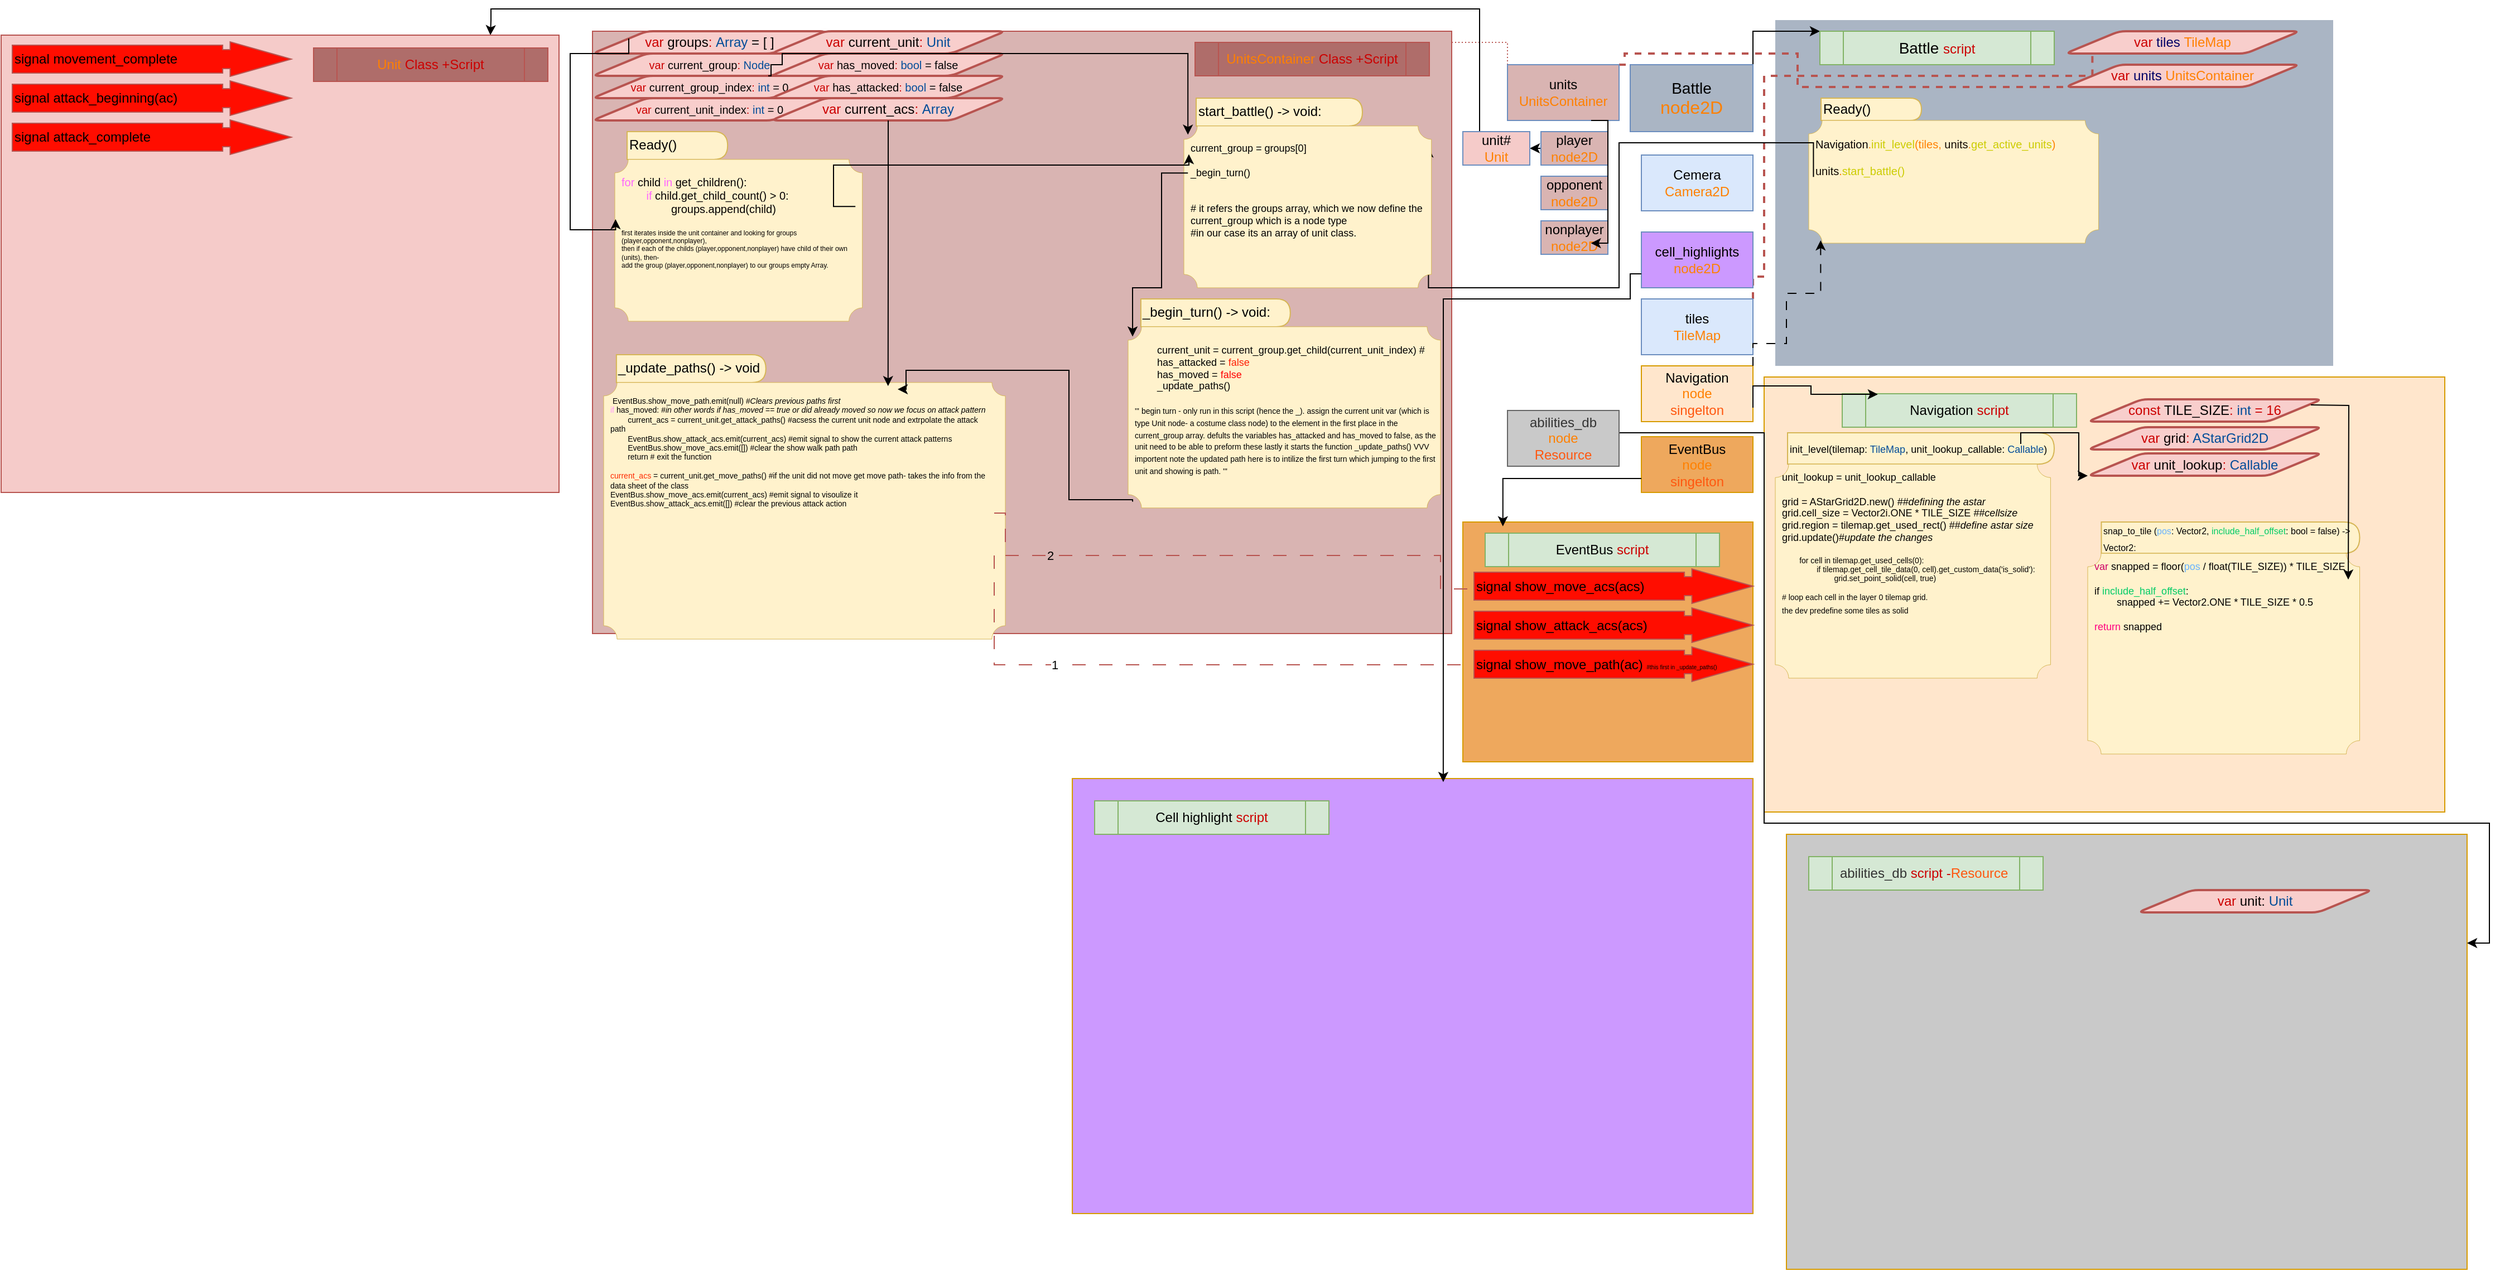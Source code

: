 <mxfile version="24.8.1">
  <diagram name="‫עמוד-1‬" id="4UTmtsU5IGrYidXw7zGl">
    <mxGraphModel dx="2417" dy="1480" grid="1" gridSize="10" guides="1" tooltips="1" connect="1" arrows="1" fold="1" page="1" pageScale="1" pageWidth="1169" pageHeight="827" math="0" shadow="0">
      <root>
        <mxCell id="0" />
        <mxCell id="1" parent="0" />
        <mxCell id="lPmOptHhdy0TYfp4bBg2-40" value="" style="rounded=0;whiteSpace=wrap;html=1;fillColor=#ffe6cc;strokeColor=#d79b00;fillStyle=auto;shadow=0;movable=0;resizable=0;rotatable=0;deletable=0;editable=0;locked=1;connectable=0;" vertex="1" parent="1">
          <mxGeometry x="710" y="320" width="610" height="390" as="geometry" />
        </mxCell>
        <mxCell id="lPmOptHhdy0TYfp4bBg2-33" value="" style="rounded=0;whiteSpace=wrap;html=1;fillColor=#AAB5C4;strokeColor=none;fillStyle=auto;shadow=0;movable=0;resizable=0;rotatable=0;deletable=0;editable=0;locked=1;connectable=0;" vertex="1" parent="1">
          <mxGeometry x="720" width="500" height="310" as="geometry" />
        </mxCell>
        <mxCell id="lPmOptHhdy0TYfp4bBg2-23" style="edgeStyle=orthogonalEdgeStyle;rounded=0;orthogonalLoop=1;jettySize=auto;html=1;exitX=1;exitY=0;exitDx=0;exitDy=0;entryX=0;entryY=0;entryDx=0;entryDy=0;" edge="1" parent="1" source="lPmOptHhdy0TYfp4bBg2-1" target="lPmOptHhdy0TYfp4bBg2-19">
          <mxGeometry relative="1" as="geometry">
            <Array as="points">
              <mxPoint x="700" y="10" />
            </Array>
          </mxGeometry>
        </mxCell>
        <mxCell id="lPmOptHhdy0TYfp4bBg2-1" value="&lt;font style=&quot;font-size: 14px;&quot;&gt;Battle&lt;/font&gt;&lt;div&gt;&lt;font size=&quot;3&quot; color=&quot;#ff8000&quot;&gt;node2D&lt;/font&gt;&lt;/div&gt;" style="rounded=0;whiteSpace=wrap;html=1;fillColor=#AAB5C4;strokeColor=#6c8ebf;" vertex="1" parent="1">
          <mxGeometry x="590" y="40" width="110" height="60" as="geometry" />
        </mxCell>
        <mxCell id="lPmOptHhdy0TYfp4bBg2-25" style="edgeStyle=orthogonalEdgeStyle;rounded=0;orthogonalLoop=1;jettySize=auto;html=1;exitX=1;exitY=0;exitDx=0;exitDy=0;entryX=0;entryY=0.5;entryDx=0;entryDy=0;endArrow=none;endFill=0;dashed=1;strokeWidth=2;fillColor=#f8cecc;strokeColor=#b85450;" edge="1" parent="1" source="lPmOptHhdy0TYfp4bBg2-2" target="lPmOptHhdy0TYfp4bBg2-21">
          <mxGeometry relative="1" as="geometry">
            <Array as="points">
              <mxPoint x="710" y="230" />
              <mxPoint x="710" y="50" />
              <mxPoint x="1004" y="50" />
            </Array>
          </mxGeometry>
        </mxCell>
        <mxCell id="lPmOptHhdy0TYfp4bBg2-2" value="tiles&lt;div&gt;&lt;font color=&quot;#ff8000&quot;&gt;TileMap&lt;/font&gt;&lt;/div&gt;" style="rounded=0;whiteSpace=wrap;html=1;fillColor=#dae8fc;strokeColor=#6c8ebf;" vertex="1" parent="1">
          <mxGeometry x="600" y="250" width="100" height="50" as="geometry" />
        </mxCell>
        <mxCell id="lPmOptHhdy0TYfp4bBg2-3" value="&lt;font style=&quot;font-size: 12px;&quot;&gt;cell_highlights&lt;/font&gt;&lt;div&gt;&lt;font style=&quot;font-size: 12px;&quot; color=&quot;#ff8000&quot;&gt;node2D&lt;/font&gt;&lt;/div&gt;" style="rounded=0;whiteSpace=wrap;html=1;fillColor=#CC99FF;strokeColor=#6c8ebf;" vertex="1" parent="1">
          <mxGeometry x="600" y="190" width="100" height="50" as="geometry" />
        </mxCell>
        <mxCell id="lPmOptHhdy0TYfp4bBg2-24" style="edgeStyle=orthogonalEdgeStyle;rounded=0;orthogonalLoop=1;jettySize=auto;html=1;exitX=1;exitY=0;exitDx=0;exitDy=0;entryX=0;entryY=0.75;entryDx=0;entryDy=0;dashed=1;fillColor=#f8cecc;strokeColor=#b85450;strokeWidth=2;endArrow=none;endFill=0;" edge="1" parent="1" source="lPmOptHhdy0TYfp4bBg2-4" target="lPmOptHhdy0TYfp4bBg2-22">
          <mxGeometry relative="1" as="geometry">
            <Array as="points">
              <mxPoint x="585" y="30" />
              <mxPoint x="740" y="30" />
              <mxPoint x="740" y="60" />
              <mxPoint x="1014" y="60" />
              <mxPoint x="1014" y="54" />
            </Array>
          </mxGeometry>
        </mxCell>
        <mxCell id="lPmOptHhdy0TYfp4bBg2-61" style="edgeStyle=orthogonalEdgeStyle;rounded=0;orthogonalLoop=1;jettySize=auto;html=1;exitX=0;exitY=0;exitDx=0;exitDy=0;entryX=1;entryY=0;entryDx=0;entryDy=0;endArrow=none;endFill=0;dashed=1;dashPattern=1 2;fillColor=#f8cecc;strokeColor=#b85450;" edge="1" parent="1" source="lPmOptHhdy0TYfp4bBg2-4" target="lPmOptHhdy0TYfp4bBg2-59">
          <mxGeometry relative="1" as="geometry" />
        </mxCell>
        <mxCell id="lPmOptHhdy0TYfp4bBg2-4" value="units&lt;div&gt;&lt;font style=&quot;font-size: 12px;&quot; color=&quot;#ff8000&quot;&gt;UnitsContainer&lt;/font&gt;&lt;/div&gt;" style="rounded=0;whiteSpace=wrap;html=1;fillColor=#d9b4b2;strokeColor=#6c8ebf;" vertex="1" parent="1">
          <mxGeometry x="480" y="40" width="100" height="50" as="geometry" />
        </mxCell>
        <mxCell id="lPmOptHhdy0TYfp4bBg2-15" value="Navigation&lt;div&gt;&lt;font color=&quot;#ff8000&quot;&gt;node&lt;/font&gt;&lt;/div&gt;&lt;div&gt;&lt;font color=&quot;#ff570f&quot;&gt;singelton&lt;/font&gt;&lt;/div&gt;" style="rounded=0;whiteSpace=wrap;html=1;fillColor=#ffe6cc;strokeColor=#d79b00;" vertex="1" parent="1">
          <mxGeometry x="600" y="310" width="100" height="50" as="geometry" />
        </mxCell>
        <mxCell id="lPmOptHhdy0TYfp4bBg2-19" value="&lt;span style=&quot;font-size: 14px;&quot;&gt;Battle&amp;nbsp;&lt;/span&gt;&lt;font color=&quot;#cc0000&quot;&gt;script&lt;/font&gt;" style="shape=process;whiteSpace=wrap;html=1;backgroundOutline=1;fillColor=#d5e8d4;strokeColor=#82b366;" vertex="1" parent="1">
          <mxGeometry x="760" y="10" width="210" height="30" as="geometry" />
        </mxCell>
        <mxCell id="lPmOptHhdy0TYfp4bBg2-21" value="&lt;font color=&quot;#cc0000&quot;&gt;var &lt;/font&gt;&lt;font color=&quot;#000066&quot;&gt;tiles&amp;nbsp;&lt;/font&gt;&lt;span style=&quot;color: rgb(255, 128, 0);&quot;&gt;TileMap&lt;/span&gt;" style="shape=parallelogram;html=1;strokeWidth=2;perimeter=parallelogramPerimeter;whiteSpace=wrap;rounded=1;arcSize=12;size=0.23;fillColor=#f8cecc;strokeColor=#b85450;" vertex="1" parent="1">
          <mxGeometry x="980" y="10" width="210" height="20" as="geometry" />
        </mxCell>
        <mxCell id="lPmOptHhdy0TYfp4bBg2-22" value="&lt;font color=&quot;#cc0000&quot;&gt;var &lt;/font&gt;&lt;font color=&quot;#000066&quot;&gt;units&amp;nbsp;&lt;/font&gt;&lt;span style=&quot;color: rgb(255, 128, 0);&quot;&gt;UnitsContainer&lt;/span&gt;" style="shape=parallelogram;html=1;strokeWidth=2;perimeter=parallelogramPerimeter;whiteSpace=wrap;rounded=1;arcSize=12;size=0.23;fillColor=#f8cecc;strokeColor=#b85450;" vertex="1" parent="1">
          <mxGeometry x="980" y="40" width="210" height="20" as="geometry" />
        </mxCell>
        <mxCell id="lPmOptHhdy0TYfp4bBg2-36" value="" style="group" vertex="1" connectable="0" parent="1">
          <mxGeometry x="750" y="70" width="259.77" height="130" as="geometry" />
        </mxCell>
        <mxCell id="lPmOptHhdy0TYfp4bBg2-11" value="Ready()" style="shape=delay;whiteSpace=wrap;html=1;fillColor=#fff2cc;strokeColor=#d6b656;align=left;" vertex="1" parent="lPmOptHhdy0TYfp4bBg2-36">
          <mxGeometry x="11" width="90" height="20" as="geometry" />
        </mxCell>
        <UserObject label="" Notes="#function for playing each sound, the arguments are the player node to play the sound, and the keyword from dic&#xa;#if we have the keyword in the sounds dictonary we continue if not return&#xa; #load the sound file to the player we choose&#xa;#play the sound" id="lPmOptHhdy0TYfp4bBg2-28">
          <mxCell style="html=1;overflow=block;blockSpacing=1;whiteSpace=wrap;fontSize=11.8;align=left;spacing=0;verticalAlign=top;strokeColor=#d6b656;fillOpacity=100;fillColor=#fff2cc;strokeWidth=NaN;lucidId=MKeQQ6PfqjTb;aspect=fixed;verticalLabelPosition=bottom;shape=mxgraph.basic.plaque;dx=6;" vertex="1" parent="lPmOptHhdy0TYfp4bBg2-36">
            <mxGeometry y="20" width="259.77" height="110" as="geometry" />
          </mxCell>
        </UserObject>
        <mxCell id="lPmOptHhdy0TYfp4bBg2-29" value="&lt;font color=&quot;#030100&quot;&gt;Navigation&lt;/font&gt;.&lt;font color=&quot;#cccc00&quot;&gt;init_level&lt;/font&gt;(tiles, &lt;font color=&quot;#0f0800&quot;&gt;units&lt;/font&gt;.&lt;font color=&quot;#cccc00&quot;&gt;get_active_units&lt;/font&gt;)&lt;div&gt;&lt;br&gt;&lt;/div&gt;&lt;div&gt;&lt;font color=&quot;#0f0800&quot;&gt;units&lt;/font&gt;.&lt;font color=&quot;#cccc00&quot;&gt;start_battle()&lt;/font&gt;&lt;br&gt;&lt;/div&gt;" style="strokeColor=none;fillColor=none;whiteSpace=wrap;fontSize=10;align=left;horizontal=1;verticalAlign=top;fontColor=#FF8000;html=1;" vertex="1" parent="lPmOptHhdy0TYfp4bBg2-28">
          <mxGeometry x="4.229" y="9.17" width="248.229" height="83.005" as="geometry" />
        </mxCell>
        <mxCell id="lPmOptHhdy0TYfp4bBg2-37" style="edgeStyle=orthogonalEdgeStyle;rounded=0;orthogonalLoop=1;jettySize=auto;html=1;exitX=1;exitY=0;exitDx=0;exitDy=0;entryX=0.041;entryY=0.977;entryDx=0;entryDy=0;entryPerimeter=0;dashed=1;dashPattern=8 8;" edge="1" parent="1" source="lPmOptHhdy0TYfp4bBg2-15" target="lPmOptHhdy0TYfp4bBg2-28">
          <mxGeometry relative="1" as="geometry">
            <Array as="points">
              <mxPoint x="730" y="290" />
              <mxPoint x="730" y="245" />
              <mxPoint x="761" y="245" />
            </Array>
          </mxGeometry>
        </mxCell>
        <mxCell id="lPmOptHhdy0TYfp4bBg2-38" value="Navigation&amp;nbsp;&lt;font color=&quot;#cc0000&quot;&gt;script&lt;/font&gt;" style="shape=process;whiteSpace=wrap;html=1;backgroundOutline=1;fillColor=#d5e8d4;strokeColor=#82b366;" vertex="1" parent="1">
          <mxGeometry x="780" y="335" width="210" height="30" as="geometry" />
        </mxCell>
        <mxCell id="lPmOptHhdy0TYfp4bBg2-39" style="edgeStyle=orthogonalEdgeStyle;rounded=0;orthogonalLoop=1;jettySize=auto;html=1;exitX=1;exitY=0.75;exitDx=0;exitDy=0;entryX=0.152;entryY=0.018;entryDx=0;entryDy=0;entryPerimeter=0;" edge="1" parent="1" source="lPmOptHhdy0TYfp4bBg2-15" target="lPmOptHhdy0TYfp4bBg2-38">
          <mxGeometry relative="1" as="geometry">
            <Array as="points">
              <mxPoint x="752" y="328" />
            </Array>
          </mxGeometry>
        </mxCell>
        <mxCell id="lPmOptHhdy0TYfp4bBg2-41" value="&lt;font color=&quot;#cc0000&quot;&gt;const &lt;/font&gt;&lt;font color=&quot;#030000&quot;&gt;TILE_SIZE&lt;/font&gt;&lt;font color=&quot;#cc0000&quot;&gt;: &lt;/font&gt;&lt;font color=&quot;#004c99&quot;&gt;int &lt;/font&gt;&lt;font color=&quot;#cc0000&quot;&gt;= 16&lt;/font&gt;" style="shape=parallelogram;html=1;strokeWidth=2;perimeter=parallelogramPerimeter;whiteSpace=wrap;rounded=1;arcSize=12;size=0.23;fillColor=#f8cecc;strokeColor=#b85450;" vertex="1" parent="1">
          <mxGeometry x="1000" y="340" width="210" height="20" as="geometry" />
        </mxCell>
        <mxCell id="lPmOptHhdy0TYfp4bBg2-42" value="&lt;font color=&quot;#cc0000&quot;&gt;var &lt;/font&gt;&lt;font color=&quot;#080000&quot;&gt;grid&lt;/font&gt;&lt;font color=&quot;#cc0000&quot;&gt;: &lt;/font&gt;&lt;font color=&quot;#004c99&quot;&gt;AStarGrid2D&lt;/font&gt;" style="shape=parallelogram;html=1;strokeWidth=2;perimeter=parallelogramPerimeter;whiteSpace=wrap;rounded=1;arcSize=12;size=0.23;fillColor=#f8cecc;strokeColor=#b85450;" vertex="1" parent="1">
          <mxGeometry x="1000" y="365" width="210" height="20" as="geometry" />
        </mxCell>
        <mxCell id="lPmOptHhdy0TYfp4bBg2-43" value="&lt;font color=&quot;#cc0000&quot;&gt;var &lt;/font&gt;&lt;font color=&quot;#030000&quot;&gt;unit_lookup&lt;/font&gt;&lt;font color=&quot;#cc0000&quot;&gt;: &lt;/font&gt;&lt;font color=&quot;#004c99&quot;&gt;Callable&lt;/font&gt;" style="shape=parallelogram;html=1;strokeWidth=2;perimeter=parallelogramPerimeter;whiteSpace=wrap;rounded=1;arcSize=12;size=0.23;fillColor=#f8cecc;strokeColor=#b85450;" vertex="1" parent="1">
          <mxGeometry x="1000" y="388.5" width="210" height="20" as="geometry" />
        </mxCell>
        <mxCell id="lPmOptHhdy0TYfp4bBg2-44" value="" style="group" vertex="1" connectable="0" parent="1">
          <mxGeometry x="720" y="370" width="270" height="220" as="geometry" />
        </mxCell>
        <mxCell id="lPmOptHhdy0TYfp4bBg2-45" value="&lt;font style=&quot;font-size: 9px;&quot;&gt;init_level(tilemap: &lt;font color=&quot;#004c99&quot;&gt;TileMap&lt;/font&gt;, unit_lookup_callable: &lt;font color=&quot;#004c99&quot;&gt;Callable&lt;/font&gt;)&lt;/font&gt;" style="shape=delay;whiteSpace=wrap;html=1;fillColor=#fff2cc;strokeColor=#d6b656;align=left;" vertex="1" parent="lPmOptHhdy0TYfp4bBg2-44">
          <mxGeometry x="11" width="239" height="28.115" as="geometry" />
        </mxCell>
        <UserObject label="" Notes="#function for playing each sound, the arguments are the player node to play the sound, and the keyword from dic&#xa;#if we have the keyword in the sounds dictonary we continue if not return&#xa; #load the sound file to the player we choose&#xa;#play the sound" id="lPmOptHhdy0TYfp4bBg2-46">
          <mxCell style="html=1;overflow=block;blockSpacing=1;whiteSpace=wrap;fontSize=11.8;align=left;spacing=0;verticalAlign=top;strokeColor=#d6b656;fillOpacity=100;fillColor=#fff2cc;strokeWidth=NaN;lucidId=MKeQQ6PfqjTb;aspect=fixed;verticalLabelPosition=bottom;shape=mxgraph.basic.plaque;dx=6;" vertex="1" parent="lPmOptHhdy0TYfp4bBg2-44">
            <mxGeometry y="28.115" width="246.709" height="191.885" as="geometry" />
          </mxCell>
        </UserObject>
        <mxCell id="lPmOptHhdy0TYfp4bBg2-47" value="&lt;div style=&quot;font-size: 9px;&quot;&gt;&lt;font style=&quot;font-size: 9px;&quot;&gt;&lt;font style=&quot;font-size: 9px;&quot; color=&quot;#030100&quot;&gt;unit_lookup = unit_lookup_callable&lt;/font&gt;&lt;br&gt;&lt;/font&gt;&lt;/div&gt;&lt;div style=&quot;font-size: 9px;&quot;&gt;&lt;font style=&quot;font-size: 9px;&quot;&gt;&lt;br&gt;&lt;/font&gt;&lt;/div&gt;&lt;div style=&quot;&quot;&gt;&lt;div style=&quot;font-size: 9px;&quot;&gt;&lt;span style=&quot;white-space: normal;&quot;&gt;&lt;font style=&quot;font-size: 9px;&quot; color=&quot;#050300&quot;&gt;grid = AStarGrid2D.new() &lt;i&gt;##defining the astar&lt;/i&gt;&lt;/font&gt;&lt;/span&gt;&lt;/div&gt;&lt;div style=&quot;font-size: 9px;&quot;&gt;&lt;span style=&quot;white-space: normal;&quot;&gt;&lt;font style=&quot;font-size: 9px;&quot; color=&quot;#050300&quot;&gt;grid.cell_size = Vector2i.ONE * TILE_SIZE &lt;i&gt;##cellsize&lt;/i&gt;&lt;/font&gt;&lt;/span&gt;&lt;/div&gt;&lt;div style=&quot;font-size: 9px;&quot;&gt;&lt;span style=&quot;white-space: normal;&quot;&gt;&lt;font style=&quot;font-size: 9px;&quot; color=&quot;#050300&quot;&gt;grid.region = tilemap.get_used_rect() ##&lt;i&gt;define astar size&lt;/i&gt;&lt;/font&gt;&lt;/span&gt;&lt;/div&gt;&lt;div style=&quot;font-size: 9px;&quot;&gt;&lt;span style=&quot;white-space: normal;&quot;&gt;&lt;font style=&quot;font-size: 9px;&quot; color=&quot;#050300&quot;&gt;grid.update()#&lt;i&gt;update the changes&lt;/i&gt;&lt;/font&gt;&lt;/span&gt;&lt;/div&gt;&lt;div style=&quot;font-size: 9px;&quot;&gt;&lt;span style=&quot;white-space: normal;&quot;&gt;&lt;font style=&quot;font-size: 9px;&quot; color=&quot;#050300&quot;&gt;&lt;i&gt;&lt;br&gt;&lt;/i&gt;&lt;/font&gt;&lt;/span&gt;&lt;/div&gt;&lt;div style=&quot;&quot;&gt;&lt;font style=&quot;&quot; color=&quot;#050300&quot;&gt;&lt;div style=&quot;font-size: 7px;&quot;&gt;&lt;span style=&quot;white-space: pre;&quot;&gt;&#x9;&lt;/span&gt;for cell in tilemap.get_used_cells(0):&lt;/div&gt;&lt;div style=&quot;font-size: 7px;&quot;&gt;&lt;span style=&quot;white-space: pre;&quot;&gt;&#x9;&lt;/span&gt;&lt;span style=&quot;white-space: pre;&quot;&gt;&#x9;&lt;/span&gt;if tilemap.get_cell_tile_data(0, cell).get_custom_data(&#39;is_solid&#39;):&lt;/div&gt;&lt;div style=&quot;font-size: 7px;&quot;&gt;&lt;span style=&quot;white-space: pre;&quot;&gt;&#x9;&lt;/span&gt;&lt;span style=&quot;white-space: pre;&quot;&gt;&#x9;&lt;/span&gt;&lt;span style=&quot;white-space: pre;&quot;&gt;&#x9;&lt;/span&gt;grid.set_point_solid(cell, true)&lt;/div&gt;&lt;div style=&quot;font-size: 7px;&quot;&gt;&lt;br&gt;&lt;/div&gt;&lt;div style=&quot;font-size: 7px;&quot;&gt;#&amp;nbsp;loop each cell in the layer 0 tilemap grid.&lt;/div&gt;&lt;div style=&quot;&quot;&gt;&lt;span style=&quot;font-size: 7px;&quot;&gt;the dev predefine some tiles as solid&lt;/span&gt;&lt;br&gt;&lt;/div&gt;&lt;/font&gt;&lt;/div&gt;&lt;/div&gt;" style="strokeColor=none;fillColor=none;whiteSpace=wrap;fontSize=10;align=left;horizontal=1;verticalAlign=top;fontColor=#FF8000;html=1;" vertex="1" parent="lPmOptHhdy0TYfp4bBg2-46">
          <mxGeometry x="3.865" width="242.844" height="146.198" as="geometry" />
        </mxCell>
        <mxCell id="lPmOptHhdy0TYfp4bBg2-51" style="edgeStyle=orthogonalEdgeStyle;rounded=0;orthogonalLoop=1;jettySize=auto;html=1;entryX=0;entryY=1;entryDx=0;entryDy=0;" edge="1" parent="1" target="lPmOptHhdy0TYfp4bBg2-43">
          <mxGeometry relative="1" as="geometry">
            <mxPoint x="940" y="380" as="sourcePoint" />
            <Array as="points">
              <mxPoint x="940" y="370" />
              <mxPoint x="992" y="370" />
              <mxPoint x="992" y="409" />
            </Array>
          </mxGeometry>
        </mxCell>
        <mxCell id="lPmOptHhdy0TYfp4bBg2-54" value="" style="group" vertex="1" connectable="0" parent="1">
          <mxGeometry x="1000" y="450" width="300" height="220" as="geometry" />
        </mxCell>
        <mxCell id="lPmOptHhdy0TYfp4bBg2-55" value="&lt;font style=&quot;font-size: 8px;&quot;&gt;snap_to_tile (&lt;font color=&quot;#66b2ff&quot;&gt;pos&lt;/font&gt;: Vector2, &lt;font color=&quot;#00cc66&quot;&gt;include_half_offset&lt;/font&gt;: bool = false) -&amp;gt; Vector2:&lt;/font&gt;" style="shape=delay;whiteSpace=wrap;html=1;fillColor=#fff2cc;strokeColor=#d6b656;align=left;" vertex="1" parent="lPmOptHhdy0TYfp4bBg2-54">
          <mxGeometry x="12.225" width="231.525" height="28.12" as="geometry" />
        </mxCell>
        <UserObject label="" Notes="#function for playing each sound, the arguments are the player node to play the sound, and the keyword from dic&#xa;#if we have the keyword in the sounds dictonary we continue if not return&#xa; #load the sound file to the player we choose&#xa;#play the sound" id="lPmOptHhdy0TYfp4bBg2-56">
          <mxCell style="html=1;overflow=block;blockSpacing=1;whiteSpace=wrap;fontSize=11.8;align=left;spacing=0;verticalAlign=top;strokeColor=#d6b656;fillOpacity=100;fillColor=#fff2cc;strokeWidth=NaN;lucidId=MKeQQ6PfqjTb;aspect=fixed;verticalLabelPosition=bottom;shape=mxgraph.basic.plaque;dx=6;" vertex="1" parent="lPmOptHhdy0TYfp4bBg2-54">
            <mxGeometry y="28.115" width="243.75" height="179.892" as="geometry" />
          </mxCell>
        </UserObject>
        <mxCell id="lPmOptHhdy0TYfp4bBg2-57" value="&lt;div style=&quot;font-size: 9px;&quot;&gt;&lt;div&gt;&lt;font color=&quot;#cc0066&quot;&gt;var &lt;/font&gt;&lt;font color=&quot;#000000&quot;&gt;snapped = floor(&lt;/font&gt;&lt;font color=&quot;#66b2ff&quot;&gt;pos &lt;/font&gt;&lt;font color=&quot;#000000&quot;&gt;/ float(TILE_SIZE)) * TILE_SIZE&lt;/font&gt;&lt;/div&gt;&lt;div&gt;&lt;span style=&quot;white-space:pre&quot;&gt;&lt;font color=&quot;#000000&quot;&gt;&#x9;&lt;/font&gt;&lt;/span&gt;&lt;/div&gt;&lt;div&gt;&lt;font color=&quot;#000000&quot;&gt;if &lt;/font&gt;&lt;font color=&quot;#00cc66&quot;&gt;include_half_offset&lt;/font&gt;&lt;font color=&quot;#000000&quot;&gt;:&lt;/font&gt;&lt;/div&gt;&lt;div&gt;&lt;font color=&quot;#000000&quot;&gt;&lt;span style=&quot;white-space:pre&quot;&gt;&#x9;&lt;/span&gt;snapped += Vector2.ONE * TILE_SIZE * 0.5&lt;/font&gt;&lt;/div&gt;&lt;div&gt;&lt;span style=&quot;white-space:pre&quot;&gt;&lt;font color=&quot;#000000&quot;&gt;&#x9;&lt;/font&gt;&lt;/span&gt;&lt;/div&gt;&lt;div&gt;&lt;font color=&quot;#ff0080&quot;&gt;return &lt;/font&gt;&lt;font color=&quot;#000000&quot;&gt;snapped&lt;/font&gt;&lt;/div&gt;&lt;/div&gt;" style="strokeColor=none;fillColor=none;whiteSpace=wrap;fontSize=10;align=left;horizontal=1;verticalAlign=top;fontColor=#FF8000;html=1;" vertex="1" parent="lPmOptHhdy0TYfp4bBg2-56">
          <mxGeometry x="3.628" width="240.122" height="137.062" as="geometry" />
        </mxCell>
        <mxCell id="lPmOptHhdy0TYfp4bBg2-58" style="edgeStyle=orthogonalEdgeStyle;rounded=0;orthogonalLoop=1;jettySize=auto;html=1;exitX=1;exitY=0;exitDx=0;exitDy=0;entryX=0.999;entryY=0.135;entryDx=0;entryDy=0;entryPerimeter=0;" edge="1" parent="1">
          <mxGeometry relative="1" as="geometry">
            <mxPoint x="1200" y="345" as="sourcePoint" />
            <mxPoint x="1233.51" y="501.618" as="targetPoint" />
          </mxGeometry>
        </mxCell>
        <mxCell id="lPmOptHhdy0TYfp4bBg2-59" value="" style="rounded=0;whiteSpace=wrap;html=1;fillColor=#D9B4B2;strokeColor=#b85450;fillStyle=auto;shadow=0;movable=1;resizable=1;rotatable=1;deletable=1;editable=1;locked=0;connectable=1;" vertex="1" parent="1">
          <mxGeometry x="-340" y="10" width="770" height="540" as="geometry" />
        </mxCell>
        <mxCell id="lPmOptHhdy0TYfp4bBg2-60" value="&lt;span style=&quot;color: rgb(255, 128, 0);&quot;&gt;UnitsContainer&amp;nbsp;&lt;/span&gt;&lt;font color=&quot;#cc0000&quot;&gt;Class +Script&lt;/font&gt;" style="shape=process;whiteSpace=wrap;html=1;backgroundOutline=1;fillColor=#af6d6a;strokeColor=#b85450;" vertex="1" parent="1">
          <mxGeometry x="200" y="20" width="210" height="30" as="geometry" />
        </mxCell>
        <mxCell id="lPmOptHhdy0TYfp4bBg2-63" value="&lt;font color=&quot;#cc0000&quot;&gt;var&amp;nbsp;&lt;/font&gt;&lt;font color=&quot;#030000&quot;&gt;groups&lt;/font&gt;&lt;font color=&quot;#cc0000&quot;&gt;:&amp;nbsp;&lt;/font&gt;&lt;font color=&quot;#004c99&quot;&gt;Array &lt;/font&gt;= [ ]" style="shape=parallelogram;html=1;strokeWidth=2;perimeter=parallelogramPerimeter;whiteSpace=wrap;rounded=1;arcSize=12;size=0.23;fillColor=#f8cecc;strokeColor=#b85450;movable=1;resizable=1;rotatable=1;deletable=1;editable=1;locked=0;connectable=1;" vertex="1" parent="1">
          <mxGeometry x="-340" y="10" width="210" height="20" as="geometry" />
        </mxCell>
        <mxCell id="lPmOptHhdy0TYfp4bBg2-79" style="edgeStyle=orthogonalEdgeStyle;rounded=0;orthogonalLoop=1;jettySize=auto;html=1;exitX=0;exitY=0.5;exitDx=0;exitDy=0;entryX=1.017;entryY=0.083;entryDx=0;entryDy=0;entryPerimeter=0;" edge="1" parent="1" source="lPmOptHhdy0TYfp4bBg2-29" target="lPmOptHhdy0TYfp4bBg2-78">
          <mxGeometry relative="1" as="geometry">
            <Array as="points">
              <mxPoint x="754" y="110" />
              <mxPoint x="580" y="110" />
              <mxPoint x="580" y="240" />
              <mxPoint x="409" y="240" />
            </Array>
          </mxGeometry>
        </mxCell>
        <mxCell id="lPmOptHhdy0TYfp4bBg2-64" value="&lt;font style=&quot;font-size: 10px;&quot;&gt;&lt;font color=&quot;#cc0000&quot;&gt;var&amp;nbsp;&lt;/font&gt;&lt;font color=&quot;#030000&quot;&gt;current_group&lt;/font&gt;&lt;font color=&quot;#cc0000&quot;&gt;:&amp;nbsp;&lt;/font&gt;&lt;font color=&quot;#004c99&quot;&gt;Node&lt;/font&gt;&lt;/font&gt;" style="shape=parallelogram;html=1;strokeWidth=2;perimeter=parallelogramPerimeter;whiteSpace=wrap;rounded=1;arcSize=12;size=0.23;fillColor=#f8cecc;strokeColor=#b85450;movable=1;resizable=1;rotatable=1;deletable=1;editable=1;locked=0;connectable=1;" vertex="1" parent="1">
          <mxGeometry x="-340" y="30" width="210" height="20" as="geometry" />
        </mxCell>
        <mxCell id="lPmOptHhdy0TYfp4bBg2-65" value="&lt;font style=&quot;font-size: 10px;&quot;&gt;&lt;font style=&quot;&quot; color=&quot;#cc0000&quot;&gt;var&amp;nbsp;&lt;/font&gt;&lt;font style=&quot;&quot; color=&quot;#030000&quot;&gt;current_group_index&lt;/font&gt;&lt;font style=&quot;&quot; color=&quot;#cc0000&quot;&gt;:&amp;nbsp;&lt;/font&gt;&lt;font style=&quot;&quot; color=&quot;#004c99&quot;&gt;int &lt;/font&gt;= 0&lt;/font&gt;" style="shape=parallelogram;html=1;strokeWidth=2;perimeter=parallelogramPerimeter;whiteSpace=wrap;rounded=1;arcSize=12;size=0.23;fillColor=#f8cecc;strokeColor=#b85450;movable=1;resizable=1;rotatable=1;deletable=1;editable=1;locked=0;connectable=1;" vertex="1" parent="1">
          <mxGeometry x="-340" y="50" width="210" height="20" as="geometry" />
        </mxCell>
        <mxCell id="lPmOptHhdy0TYfp4bBg2-66" value="&lt;font style=&quot;font-size: 10px;&quot;&gt;&lt;font color=&quot;#cc0000&quot;&gt;var&amp;nbsp;&lt;/font&gt;&lt;font color=&quot;#030000&quot;&gt;current_unit_index&lt;/font&gt;&lt;font color=&quot;#cc0000&quot;&gt;:&amp;nbsp;&lt;/font&gt;&lt;font color=&quot;#004c99&quot;&gt;int &lt;/font&gt;= 0&lt;/font&gt;" style="shape=parallelogram;html=1;strokeWidth=2;perimeter=parallelogramPerimeter;whiteSpace=wrap;rounded=1;arcSize=12;size=0.23;fillColor=#f8cecc;strokeColor=#b85450;movable=1;resizable=1;rotatable=1;deletable=1;editable=1;locked=0;connectable=1;" vertex="1" parent="1">
          <mxGeometry x="-340" y="70" width="210" height="20" as="geometry" />
        </mxCell>
        <mxCell id="lPmOptHhdy0TYfp4bBg2-67" value="&lt;font color=&quot;#cc0000&quot;&gt;var&amp;nbsp;&lt;/font&gt;&lt;font color=&quot;#030000&quot;&gt;current_unit&lt;/font&gt;&lt;font color=&quot;#cc0000&quot;&gt;:&amp;nbsp;&lt;/font&gt;&lt;font color=&quot;#004c99&quot;&gt;Unit&lt;/font&gt;" style="shape=parallelogram;html=1;strokeWidth=2;perimeter=parallelogramPerimeter;whiteSpace=wrap;rounded=1;arcSize=12;size=0.23;fillColor=#f8cecc;strokeColor=#b85450;movable=1;resizable=1;rotatable=1;deletable=1;editable=1;locked=0;connectable=1;" vertex="1" parent="1">
          <mxGeometry x="-180" y="10" width="210" height="20" as="geometry" />
        </mxCell>
        <mxCell id="lPmOptHhdy0TYfp4bBg2-68" value="&lt;font style=&quot;font-size: 10px;&quot;&gt;&lt;font color=&quot;#cc0000&quot;&gt;var&amp;nbsp;&lt;/font&gt;&lt;font color=&quot;#030000&quot;&gt;has_moved&lt;/font&gt;&lt;font color=&quot;#cc0000&quot;&gt;:&amp;nbsp;&lt;/font&gt;&lt;font color=&quot;#004c99&quot;&gt;bool &lt;/font&gt;&lt;font color=&quot;#000305&quot;&gt;= false&lt;/font&gt;&lt;/font&gt;" style="shape=parallelogram;html=1;strokeWidth=2;perimeter=parallelogramPerimeter;whiteSpace=wrap;rounded=1;arcSize=12;size=0.23;fillColor=#f8cecc;strokeColor=#b85450;movable=1;resizable=1;rotatable=1;deletable=1;editable=1;locked=0;connectable=1;" vertex="1" parent="1">
          <mxGeometry x="-180" y="30" width="210" height="20" as="geometry" />
        </mxCell>
        <mxCell id="lPmOptHhdy0TYfp4bBg2-69" value="&lt;font style=&quot;font-size: 10px;&quot; color=&quot;#cc0000&quot;&gt;var&amp;nbsp;&lt;/font&gt;&lt;font style=&quot;&quot;&gt;&lt;font color=&quot;#030000&quot;&gt;&lt;span style=&quot;font-size: 10px;&quot;&gt;has_attacked&lt;/span&gt;&lt;/font&gt;&lt;font color=&quot;#cc0000&quot;&gt;&lt;span style=&quot;font-size: 10px;&quot;&gt;:&amp;nbsp;&lt;/span&gt;&lt;/font&gt;&lt;/font&gt;&lt;font style=&quot;font-size: 10px;&quot; color=&quot;#004c99&quot;&gt;bool&amp;nbsp;&lt;/font&gt;&lt;font style=&quot;font-size: 10px;&quot; color=&quot;#000305&quot;&gt;= false&lt;/font&gt;" style="shape=parallelogram;html=1;strokeWidth=2;perimeter=parallelogramPerimeter;whiteSpace=wrap;rounded=1;arcSize=12;size=0.23;fillColor=#f8cecc;strokeColor=#b85450;movable=1;resizable=1;rotatable=1;deletable=1;editable=1;locked=0;connectable=1;" vertex="1" parent="1">
          <mxGeometry x="-180" y="50" width="210" height="20" as="geometry" />
        </mxCell>
        <mxCell id="lPmOptHhdy0TYfp4bBg2-70" value="&lt;font color=&quot;#cc0000&quot;&gt;var&amp;nbsp;&lt;/font&gt;&lt;font color=&quot;#030000&quot;&gt;current_acs&lt;/font&gt;&lt;font color=&quot;#cc0000&quot;&gt;:&amp;nbsp;&lt;/font&gt;&lt;font color=&quot;#004c99&quot;&gt;Array&lt;/font&gt;" style="shape=parallelogram;html=1;strokeWidth=2;perimeter=parallelogramPerimeter;whiteSpace=wrap;rounded=1;arcSize=12;size=0.23;fillColor=#f8cecc;strokeColor=#b85450;movable=1;resizable=1;rotatable=1;deletable=1;editable=1;locked=0;connectable=1;" vertex="1" parent="1">
          <mxGeometry x="-180" y="70" width="210" height="20" as="geometry" />
        </mxCell>
        <mxCell id="lPmOptHhdy0TYfp4bBg2-71" value="" style="group;movable=1;resizable=1;rotatable=1;deletable=1;editable=1;locked=0;connectable=1;" vertex="1" connectable="0" parent="1">
          <mxGeometry x="-320" y="100" width="260" height="170" as="geometry" />
        </mxCell>
        <mxCell id="lPmOptHhdy0TYfp4bBg2-72" value="Ready()" style="shape=delay;whiteSpace=wrap;html=1;fillColor=#fff2cc;strokeColor=#d6b656;align=left;movable=1;resizable=1;rotatable=1;deletable=1;editable=1;locked=0;connectable=1;" vertex="1" parent="lPmOptHhdy0TYfp4bBg2-71">
          <mxGeometry x="11.01" width="90.08" height="24.942" as="geometry" />
        </mxCell>
        <UserObject label="" Notes="#function for playing each sound, the arguments are the player node to play the sound, and the keyword from dic&#xa;#if we have the keyword in the sounds dictonary we continue if not return&#xa; #load the sound file to the player we choose&#xa;#play the sound" id="lPmOptHhdy0TYfp4bBg2-73">
          <mxCell style="html=1;overflow=block;blockSpacing=1;whiteSpace=wrap;fontSize=11.8;align=left;spacing=0;verticalAlign=top;strokeColor=#d6b656;fillOpacity=100;fillColor=#fff2cc;strokeWidth=NaN;lucidId=MKeQQ6PfqjTb;aspect=fixed;verticalLabelPosition=bottom;shape=mxgraph.basic.plaque;dx=6;movable=1;resizable=1;rotatable=1;deletable=1;editable=1;locked=0;connectable=1;" vertex="1" parent="lPmOptHhdy0TYfp4bBg2-71">
            <mxGeometry y="24.942" width="221.853" height="145.058" as="geometry" />
          </mxCell>
        </UserObject>
        <mxCell id="lPmOptHhdy0TYfp4bBg2-74" value="&lt;div&gt;&lt;div&gt;&lt;span style=&quot;white-space: normal;&quot;&gt;&lt;font color=&quot;#ff66ff&quot;&gt;for &lt;/font&gt;&lt;font color=&quot;#030100&quot;&gt;child &lt;/font&gt;&lt;font color=&quot;#ff66ff&quot;&gt;in &lt;/font&gt;&lt;font color=&quot;#030100&quot;&gt;get_children():&lt;/font&gt;&lt;/span&gt;&lt;/div&gt;&lt;div&gt;&lt;span style=&quot;white-space: normal;&quot;&gt;&lt;span style=&quot;color: rgb(3, 1, 0); white-space: pre;&quot;&gt;&#x9;&lt;/span&gt;&lt;font color=&quot;#ff66ff&quot;&gt;if &lt;/font&gt;&lt;font color=&quot;#030100&quot;&gt;child.get_child_count() &amp;gt; 0:&lt;/font&gt;&lt;/span&gt;&lt;/div&gt;&lt;div&gt;&lt;font color=&quot;#030100&quot;&gt;&lt;span style=&quot;white-space: normal;&quot;&gt;&lt;span style=&quot;white-space:pre&quot;&gt;&#x9;&lt;span style=&quot;white-space: pre;&quot;&gt;&#x9;&lt;/span&gt;&lt;/span&gt;groups.append(child)&lt;/span&gt;&lt;/font&gt;&lt;/div&gt;&lt;/div&gt;&lt;div&gt;&lt;font color=&quot;#030100&quot;&gt;&lt;span style=&quot;white-space: normal;&quot;&gt;&lt;br&gt;&lt;/span&gt;&lt;/font&gt;&lt;/div&gt;&lt;div style=&quot;font-size: 6px;&quot;&gt;&lt;font style=&quot;font-size: 6px;&quot; color=&quot;#030100&quot;&gt;&lt;div style=&quot;&quot;&gt;first iterates inside the unit container and looking for groups (player,opponent,nonplayer),&lt;/div&gt;&lt;div style=&quot;&quot;&gt;then if each of the childs (player,opponent,nonplayer) have child of their own (units), then-&lt;/div&gt;&lt;div style=&quot;&quot;&gt;add the group (player,opponent,nonplayer) to our groups empty Array.&lt;/div&gt;&lt;/font&gt;&lt;/div&gt;" style="strokeColor=none;fillColor=none;whiteSpace=wrap;fontSize=10;align=left;horizontal=1;verticalAlign=top;fontColor=#FF8000;html=1;movable=1;resizable=1;rotatable=1;deletable=1;editable=1;locked=0;connectable=1;" vertex="1" parent="lPmOptHhdy0TYfp4bBg2-73">
          <mxGeometry x="3.609" y="7.833" width="211.998" height="137.225" as="geometry" />
        </mxCell>
        <mxCell id="lPmOptHhdy0TYfp4bBg2-75" value="" style="group" vertex="1" connectable="0" parent="1">
          <mxGeometry x="190" y="70" width="260" height="170" as="geometry" />
        </mxCell>
        <mxCell id="lPmOptHhdy0TYfp4bBg2-76" value="start_battle() -&amp;gt; void:" style="shape=delay;whiteSpace=wrap;html=1;fillColor=#fff2cc;strokeColor=#d6b656;align=left;movable=1;resizable=1;rotatable=1;deletable=1;editable=1;locked=0;connectable=1;" vertex="1" parent="lPmOptHhdy0TYfp4bBg2-75">
          <mxGeometry x="11.01" width="148.99" height="24.94" as="geometry" />
        </mxCell>
        <UserObject label="" Notes="#function for playing each sound, the arguments are the player node to play the sound, and the keyword from dic&#xa;#if we have the keyword in the sounds dictonary we continue if not return&#xa; #load the sound file to the player we choose&#xa;#play the sound" id="lPmOptHhdy0TYfp4bBg2-77">
          <mxCell style="html=1;overflow=block;blockSpacing=1;whiteSpace=wrap;fontSize=11.8;align=left;spacing=0;verticalAlign=top;strokeColor=#d6b656;fillOpacity=100;fillColor=#fff2cc;strokeWidth=NaN;lucidId=MKeQQ6PfqjTb;aspect=fixed;verticalLabelPosition=bottom;shape=mxgraph.basic.plaque;dx=6;" vertex="1" parent="lPmOptHhdy0TYfp4bBg2-75">
            <mxGeometry y="24.942" width="221.853" height="145.058" as="geometry" />
          </mxCell>
        </UserObject>
        <mxCell id="lPmOptHhdy0TYfp4bBg2-78" value="&lt;div style=&quot;font-size: 9px;&quot;&gt;&lt;font color=&quot;#000000&quot; style=&quot;font-size: 9px;&quot;&gt;&lt;span style=&quot;white-space: normal;&quot;&gt;current_group = groups[0]&amp;nbsp;&lt;/span&gt;&lt;/font&gt;&lt;/div&gt;&lt;div style=&quot;font-size: 9px;&quot;&gt;&lt;font color=&quot;#000000&quot; style=&quot;font-size: 9px;&quot;&gt;&lt;span style=&quot;white-space: normal;&quot;&gt;&lt;br&gt;&lt;/span&gt;&lt;/font&gt;&lt;/div&gt;&lt;div style=&quot;font-size: 9px;&quot;&gt;&lt;font color=&quot;#000000&quot; style=&quot;font-size: 9px;&quot;&gt;&lt;span style=&quot;white-space: normal;&quot;&gt;_begin_turn()&amp;nbsp;&lt;/span&gt;&lt;/font&gt;&lt;/div&gt;&lt;div style=&quot;font-size: 9px;&quot;&gt;&lt;font color=&quot;#000000&quot; style=&quot;font-size: 9px;&quot;&gt;&lt;span style=&quot;white-space: normal;&quot;&gt;&lt;br&gt;&lt;/span&gt;&lt;/font&gt;&lt;/div&gt;&lt;div style=&quot;font-size: 9px;&quot;&gt;&lt;font color=&quot;#000000&quot; style=&quot;font-size: 9px;&quot;&gt;&lt;span style=&quot;white-space: normal;&quot;&gt;&lt;br&gt;&lt;/span&gt;&lt;/font&gt;&lt;/div&gt;&lt;div style=&quot;font-size: 9px;&quot;&gt;&lt;div&gt;&lt;font color=&quot;#000000&quot;&gt;# it refers the groups array, which we now define the current_group which is a node type&lt;/font&gt;&lt;/div&gt;&lt;div&gt;&lt;font color=&quot;#000000&quot;&gt;#in our case its an array of unit class.&lt;/font&gt;&lt;/div&gt;&lt;/div&gt;" style="strokeColor=none;fillColor=none;whiteSpace=wrap;fontSize=10;align=left;horizontal=1;verticalAlign=top;fontColor=#FF8000;html=1;" vertex="1" parent="lPmOptHhdy0TYfp4bBg2-77">
          <mxGeometry x="3.609" y="7.833" width="211.998" height="137.225" as="geometry" />
        </mxCell>
        <mxCell id="lPmOptHhdy0TYfp4bBg2-5" value="&lt;div&gt;&lt;font style=&quot;font-size: 12px;&quot;&gt;Cemera&lt;/font&gt;&lt;/div&gt;&lt;div&gt;&lt;font style=&quot;font-size: 12px;&quot; color=&quot;#ff8000&quot;&gt;Camera2D&lt;/font&gt;&lt;/div&gt;" style="rounded=0;whiteSpace=wrap;html=1;fillColor=#dae8fc;strokeColor=#6c8ebf;" vertex="1" parent="1">
          <mxGeometry x="600" y="121" width="100" height="50" as="geometry" />
        </mxCell>
        <mxCell id="lPmOptHhdy0TYfp4bBg2-82" style="edgeStyle=orthogonalEdgeStyle;rounded=0;orthogonalLoop=1;jettySize=auto;html=1;exitX=0;exitY=0.25;exitDx=0;exitDy=0;entryX=0.003;entryY=0.369;entryDx=0;entryDy=0;entryPerimeter=0;movable=1;resizable=1;rotatable=1;deletable=1;editable=1;locked=0;connectable=1;" edge="1" parent="1" source="lPmOptHhdy0TYfp4bBg2-63" target="lPmOptHhdy0TYfp4bBg2-73">
          <mxGeometry relative="1" as="geometry">
            <Array as="points">
              <mxPoint x="-308" y="30" />
              <mxPoint x="-360" y="30" />
              <mxPoint x="-360" y="188" />
            </Array>
          </mxGeometry>
        </mxCell>
        <mxCell id="lPmOptHhdy0TYfp4bBg2-83" style="edgeStyle=orthogonalEdgeStyle;rounded=0;orthogonalLoop=1;jettySize=auto;html=1;exitX=1;exitY=0.25;exitDx=0;exitDy=0;entryX=0.004;entryY=0.127;entryDx=0;entryDy=0;entryPerimeter=0;movable=1;resizable=1;rotatable=1;deletable=1;editable=1;locked=0;connectable=1;" edge="1" parent="1" source="lPmOptHhdy0TYfp4bBg2-74" target="lPmOptHhdy0TYfp4bBg2-78">
          <mxGeometry relative="1" as="geometry">
            <Array as="points">
              <mxPoint x="-124" y="130" />
              <mxPoint x="194" y="130" />
            </Array>
          </mxGeometry>
        </mxCell>
        <mxCell id="lPmOptHhdy0TYfp4bBg2-84" style="edgeStyle=orthogonalEdgeStyle;rounded=0;orthogonalLoop=1;jettySize=auto;html=1;exitX=0.75;exitY=0;exitDx=0;exitDy=0;entryX=0;entryY=0;entryDx=0;entryDy=0;movable=1;resizable=1;rotatable=1;deletable=1;editable=1;locked=0;connectable=1;" edge="1" parent="1" source="lPmOptHhdy0TYfp4bBg2-65" target="lPmOptHhdy0TYfp4bBg2-78">
          <mxGeometry relative="1" as="geometry">
            <Array as="points">
              <mxPoint x="-180" y="50" />
              <mxPoint x="-180" y="40" />
              <mxPoint x="-170" y="40" />
              <mxPoint x="-170" y="30" />
              <mxPoint x="194" y="30" />
            </Array>
          </mxGeometry>
        </mxCell>
        <mxCell id="lPmOptHhdy0TYfp4bBg2-85" value="" style="group" vertex="1" connectable="0" parent="1">
          <mxGeometry x="140" y="250" width="283.02" height="210" as="geometry" />
        </mxCell>
        <mxCell id="lPmOptHhdy0TYfp4bBg2-86" value="_begin_turn() -&amp;gt; void:" style="shape=delay;whiteSpace=wrap;html=1;fillColor=#fff2cc;strokeColor=#d6b656;align=left;movable=1;resizable=1;rotatable=1;deletable=1;editable=1;locked=0;connectable=1;" vertex="1" parent="lPmOptHhdy0TYfp4bBg2-85">
          <mxGeometry x="11.433" width="133.951" height="24.94" as="geometry" />
        </mxCell>
        <UserObject label="" Notes="#function for playing each sound, the arguments are the player node to play the sound, and the keyword from dic&#xa;#if we have the keyword in the sounds dictonary we continue if not return&#xa; #load the sound file to the player we choose&#xa;#play the sound" id="lPmOptHhdy0TYfp4bBg2-87">
          <mxCell style="html=1;overflow=block;blockSpacing=1;whiteSpace=wrap;fontSize=11.8;align=left;spacing=0;verticalAlign=top;strokeColor=#d6b656;fillOpacity=100;fillColor=#fff2cc;strokeWidth=NaN;lucidId=MKeQQ6PfqjTb;aspect=fixed;verticalLabelPosition=bottom;shape=mxgraph.basic.plaque;dx=6;" vertex="1" parent="lPmOptHhdy0TYfp4bBg2-85">
            <mxGeometry y="24.94" width="280" height="162.47" as="geometry" />
          </mxCell>
        </UserObject>
        <mxCell id="lPmOptHhdy0TYfp4bBg2-88" value="&lt;div style=&quot;font-size: 9px;&quot;&gt;&lt;span style=&quot;white-space: normal;&quot;&gt;&lt;font style=&quot;font-size: 9px;&quot; color=&quot;#000000&quot;&gt;&lt;span style=&quot;white-space: pre;&quot;&gt;&#x9;&lt;/span&gt;current_unit = current_group.get_child(current_unit_index) #&lt;/font&gt;&lt;/span&gt;&lt;/div&gt;&lt;div style=&quot;font-size: 9px;&quot;&gt;&lt;span style=&quot;white-space: normal;&quot;&gt;&lt;font style=&quot;font-size: 9px;&quot; color=&quot;#000000&quot;&gt;&lt;span style=&quot;white-space:pre&quot;&gt;&#x9;&lt;/span&gt;has_attacked = &lt;/font&gt;&lt;font color=&quot;#ff1e05&quot; style=&quot;font-size: 9px;&quot;&gt;false&lt;/font&gt;&lt;/span&gt;&lt;/div&gt;&lt;div style=&quot;font-size: 9px;&quot;&gt;&lt;span style=&quot;white-space: normal;&quot;&gt;&lt;font style=&quot;font-size: 9px;&quot; color=&quot;#000000&quot;&gt;&lt;span style=&quot;white-space:pre&quot;&gt;&#x9;&lt;/span&gt;has_moved = &lt;/font&gt;&lt;font color=&quot;#ff0000&quot; style=&quot;font-size: 9px;&quot;&gt;false&lt;/font&gt;&lt;/span&gt;&lt;/div&gt;&lt;div style=&quot;font-size: 9px;&quot;&gt;&lt;span style=&quot;white-space: normal;&quot;&gt;&lt;font style=&quot;font-size: 9px;&quot; color=&quot;#000000&quot;&gt;&lt;span style=&quot;white-space: pre;&quot;&gt;&#x9;&lt;/span&gt;_update_paths()&lt;/font&gt;&lt;/span&gt;&lt;/div&gt;&lt;div style=&quot;font-size: 9px;&quot;&gt;&lt;span style=&quot;white-space: normal;&quot;&gt;&lt;font style=&quot;font-size: 9px;&quot; color=&quot;#000000&quot;&gt;&lt;br&gt;&lt;/font&gt;&lt;/span&gt;&lt;/div&gt;&lt;div style=&quot;font-size: 9px;&quot;&gt;&lt;span style=&quot;color: rgb(0, 0, 0); font-size: 7px;&quot;&gt;&#39;&#39;&#39; begin turn - only run in this script (hence the _). assign the current unit var (which is type Unit node- a costume class node) to the element in the first place in the current_group array. defults the variables has_attacked and has_moved to false, as the unit need to be able to preform these lastly it starts the function _update_paths() VVV importent note the updated path here is to intilize the first turn which jumping to the first unit and showing is path. &#39;&#39;&#39;&lt;/span&gt;&lt;span style=&quot;white-space: normal;&quot;&gt;&lt;font style=&quot;font-size: 9px;&quot; color=&quot;#000000&quot;&gt;&lt;br&gt;&lt;/font&gt;&lt;/span&gt;&lt;/div&gt;" style="strokeColor=none;fillColor=none;whiteSpace=wrap;fontSize=10;align=left;horizontal=1;verticalAlign=top;fontColor=#FF8000;html=1;" vertex="1" parent="lPmOptHhdy0TYfp4bBg2-87">
          <mxGeometry x="4.043" y="8.77" width="275.957" height="148.033" as="geometry" />
        </mxCell>
        <mxCell id="lPmOptHhdy0TYfp4bBg2-92" style="edgeStyle=orthogonalEdgeStyle;rounded=0;orthogonalLoop=1;jettySize=auto;html=1;exitX=0;exitY=0.25;exitDx=0;exitDy=0;entryX=0;entryY=0;entryDx=0;entryDy=0;movable=1;resizable=1;rotatable=1;deletable=1;editable=1;locked=0;connectable=1;" edge="1" parent="1" source="lPmOptHhdy0TYfp4bBg2-78" target="lPmOptHhdy0TYfp4bBg2-88">
          <mxGeometry relative="1" as="geometry">
            <Array as="points">
              <mxPoint x="170" y="137" />
              <mxPoint x="170" y="240" />
              <mxPoint x="144" y="240" />
            </Array>
          </mxGeometry>
        </mxCell>
        <mxCell id="lPmOptHhdy0TYfp4bBg2-93" value="" style="group;movable=1;resizable=1;rotatable=1;deletable=1;editable=1;locked=0;connectable=1;" vertex="1" connectable="0" parent="1">
          <mxGeometry x="-330" y="300" width="360" height="255" as="geometry" />
        </mxCell>
        <mxCell id="lPmOptHhdy0TYfp4bBg2-94" value="_update_paths() -&amp;gt; void" style="shape=delay;whiteSpace=wrap;html=1;fillColor=#fff2cc;strokeColor=#d6b656;align=left;movable=1;resizable=1;rotatable=1;deletable=1;editable=1;locked=0;connectable=1;" vertex="1" parent="lPmOptHhdy0TYfp4bBg2-93">
          <mxGeometry x="11.433" width="133.951" height="24.94" as="geometry" />
        </mxCell>
        <UserObject label="" Notes="#function for playing each sound, the arguments are the player node to play the sound, and the keyword from dic&#xa;#if we have the keyword in the sounds dictonary we continue if not return&#xa; #load the sound file to the player we choose&#xa;#play the sound" id="lPmOptHhdy0TYfp4bBg2-95">
          <mxCell style="html=1;overflow=block;blockSpacing=1;whiteSpace=wrap;fontSize=11.8;align=left;spacing=0;verticalAlign=top;strokeColor=#d6b656;fillOpacity=100;fillColor=#fff2cc;strokeWidth=NaN;lucidId=MKeQQ6PfqjTb;aspect=fixed;verticalLabelPosition=bottom;shape=mxgraph.basic.plaque;dx=6;movable=1;resizable=1;rotatable=1;deletable=1;editable=1;locked=0;connectable=1;" vertex="1" parent="lPmOptHhdy0TYfp4bBg2-93">
            <mxGeometry y="24.94" width="360" height="230.06" as="geometry" />
          </mxCell>
        </UserObject>
        <mxCell id="lPmOptHhdy0TYfp4bBg2-96" value="&lt;div style=&quot;font-size: 7px;&quot;&gt;&lt;span style=&quot;&quot;&gt;&amp;nbsp;&lt;/span&gt;&lt;font style=&quot;font-size: 7px;&quot;&gt;&lt;font color=&quot;#000000&quot;&gt;EventBus.show_move_path.emit(null) &lt;i&gt;#Clears previous paths first&lt;/i&gt;&lt;/font&gt;&lt;br&gt;&lt;font color=&quot;#ff99ff&quot;&gt;&#x9;if &lt;/font&gt;&lt;/font&gt;&lt;font style=&quot;font-size: 7px;&quot;&gt;&lt;font color=&quot;#000000&quot;&gt;has_moved: &lt;/font&gt;&lt;i style=&quot;color: rgb(0, 0, 0);&quot;&gt;#in other words if has_moved == true or did already moved so now we focus on attack pattern&lt;/i&gt;&lt;br&gt;&#x9;&#x9;&lt;span style=&quot;color: rgb(0, 0, 0); white-space: pre;&quot;&gt;&#x9;&lt;/span&gt;&lt;font color=&quot;#000000&quot;&gt;current_acs = current_unit.get_attack_paths() #acsess the current unit node and extrpolate the attack path&lt;/font&gt;&lt;br&gt;&#x9;&#x9;&lt;span style=&quot;color: rgb(0, 0, 0); white-space: pre;&quot;&gt;&#x9;&lt;/span&gt;&lt;font color=&quot;#000000&quot;&gt;EventBus.show_attack_acs.emit(current_acs) #emit signal to show the current attack patterns&lt;/font&gt;&lt;br&gt;&#x9;&#x9;&lt;span style=&quot;color: rgb(0, 0, 0); white-space: pre;&quot;&gt;&#x9;&lt;/span&gt;&lt;font color=&quot;#000000&quot;&gt;EventBus.show_move_acs.emit([]) #clear the show walk path path &lt;/font&gt;&lt;br&gt;&#x9;&#x9;&lt;span style=&quot;color: rgb(0, 0, 0); white-space: pre;&quot;&gt;&#x9;&lt;/span&gt;&lt;font color=&quot;#000000&quot;&gt;return # exit the function&lt;/font&gt;&lt;br&gt;&#x9;&lt;br&gt;&lt;font color=&quot;#ff2a00&quot;&gt;&#x9;current_acs &lt;/font&gt;&lt;/font&gt;&lt;font style=&quot;font-size: 7px;&quot; color=&quot;#000000&quot;&gt;= current_unit.get_move_paths() #if the unit did not move get move path- takes the info from the data sheet of the class&lt;br&gt;&#x9;EventBus.show_move_acs.emit(current_acs) #emit signal to visoulize it&lt;br&gt;&#x9;EventBus.show_attack_acs.emit([]) #clear the previous attack action&lt;/font&gt;&lt;br&gt;&lt;/div&gt;" style="strokeColor=none;fillColor=none;whiteSpace=wrap;fontSize=10;align=left;horizontal=1;verticalAlign=top;fontColor=#FF8000;html=1;movable=1;resizable=1;rotatable=1;deletable=1;editable=1;locked=0;connectable=1;" vertex="1" parent="lPmOptHhdy0TYfp4bBg2-95">
          <mxGeometry x="4.04" y="6.04" width="345.96" height="148.03" as="geometry" />
        </mxCell>
        <mxCell id="lPmOptHhdy0TYfp4bBg2-97" value="EventBus&lt;div&gt;&lt;font color=&quot;#ff8000&quot;&gt;node&lt;/font&gt;&lt;/div&gt;&lt;div&gt;&lt;font color=&quot;#ff570f&quot;&gt;singelton&lt;/font&gt;&lt;/div&gt;" style="rounded=0;whiteSpace=wrap;html=1;fillColor=#eea85d;strokeColor=#d79b00;" vertex="1" parent="1">
          <mxGeometry x="600" y="373.5" width="100" height="50" as="geometry" />
        </mxCell>
        <mxCell id="lPmOptHhdy0TYfp4bBg2-98" value="" style="rounded=0;whiteSpace=wrap;html=1;fillColor=#eea85d;strokeColor=#d79b00;fillStyle=auto;shadow=0;movable=0;resizable=0;rotatable=0;deletable=0;editable=0;locked=1;connectable=0;" vertex="1" parent="1">
          <mxGeometry x="440" y="450" width="260" height="215" as="geometry" />
        </mxCell>
        <mxCell id="lPmOptHhdy0TYfp4bBg2-99" style="edgeStyle=orthogonalEdgeStyle;rounded=0;orthogonalLoop=1;jettySize=auto;html=1;exitX=0;exitY=0.75;exitDx=0;exitDy=0;entryX=0.138;entryY=0.018;entryDx=0;entryDy=0;entryPerimeter=0;" edge="1" parent="1" source="lPmOptHhdy0TYfp4bBg2-97" target="lPmOptHhdy0TYfp4bBg2-98">
          <mxGeometry relative="1" as="geometry" />
        </mxCell>
        <mxCell id="lPmOptHhdy0TYfp4bBg2-100" value="EventBus&amp;nbsp;&lt;span style=&quot;color: rgb(204, 0, 0); background-color: initial;&quot;&gt;script&lt;/span&gt;" style="shape=process;whiteSpace=wrap;html=1;backgroundOutline=1;fillColor=#d5e8d4;strokeColor=#82b366;" vertex="1" parent="1">
          <mxGeometry x="460" y="460" width="210" height="30" as="geometry" />
        </mxCell>
        <mxCell id="lPmOptHhdy0TYfp4bBg2-105" value="signal show_move_acs(acs)" style="html=1;shadow=0;dashed=0;align=left;verticalAlign=middle;shape=mxgraph.arrows2.calloutArrow;dy=8.46;dx=54.76;notch=188.56;arrowHead=7.02;fillColor=#ff0d00;strokeColor=#b85450;" vertex="1" parent="1">
          <mxGeometry x="450" y="495" width="250" height="25" as="geometry" />
        </mxCell>
        <mxCell id="lPmOptHhdy0TYfp4bBg2-106" value="signal show_attack_acs(acs)" style="html=1;shadow=0;dashed=0;align=left;verticalAlign=middle;shape=mxgraph.arrows2.calloutArrow;dy=8.46;dx=54.76;notch=188.56;arrowHead=7.02;fillColor=#ff0d00;strokeColor=#b85450;" vertex="1" parent="1">
          <mxGeometry x="450" y="530" width="250" height="25" as="geometry" />
        </mxCell>
        <mxCell id="lPmOptHhdy0TYfp4bBg2-108" style="edgeStyle=orthogonalEdgeStyle;rounded=0;orthogonalLoop=1;jettySize=auto;html=1;exitX=0;exitY=0;exitDx=0;exitDy=25;exitPerimeter=0;endArrow=none;endFill=0;dashed=1;dashPattern=12 12;fillColor=#f8cecc;strokeColor=#b85450;movable=1;resizable=1;rotatable=1;deletable=1;editable=1;locked=0;connectable=1;" edge="1" parent="1" source="lPmOptHhdy0TYfp4bBg2-107" target="lPmOptHhdy0TYfp4bBg2-96">
          <mxGeometry relative="1" as="geometry">
            <Array as="points">
              <mxPoint x="450" y="578" />
              <mxPoint x="20" y="578" />
            </Array>
          </mxGeometry>
        </mxCell>
        <mxCell id="lPmOptHhdy0TYfp4bBg2-109" value="1" style="edgeLabel;html=1;align=center;verticalAlign=middle;resizable=1;points=[];movable=1;rotatable=1;deletable=1;editable=1;locked=0;connectable=1;" vertex="1" connectable="0" parent="lPmOptHhdy0TYfp4bBg2-108">
          <mxGeometry x="0.435" relative="1" as="geometry">
            <mxPoint as="offset" />
          </mxGeometry>
        </mxCell>
        <mxCell id="lPmOptHhdy0TYfp4bBg2-107" value="signal show_move_path(ac) &lt;font style=&quot;font-size: 5px;&quot;&gt;#this first in _update_paths()&lt;/font&gt;" style="html=1;shadow=0;dashed=0;align=left;verticalAlign=middle;shape=mxgraph.arrows2.calloutArrow;dy=8.46;dx=54.76;notch=188.56;arrowHead=7.02;fillColor=#ff0d00;strokeColor=#b85450;" vertex="1" parent="1">
          <mxGeometry x="450" y="565" width="250" height="25" as="geometry" />
        </mxCell>
        <mxCell id="lPmOptHhdy0TYfp4bBg2-110" style="edgeStyle=orthogonalEdgeStyle;rounded=0;orthogonalLoop=1;jettySize=auto;html=1;exitX=0;exitY=1;exitDx=0;exitDy=0;entryX=0.75;entryY=0;entryDx=0;entryDy=0;movable=1;resizable=1;rotatable=1;deletable=1;editable=1;locked=0;connectable=1;" edge="1" parent="1" source="lPmOptHhdy0TYfp4bBg2-88" target="lPmOptHhdy0TYfp4bBg2-96">
          <mxGeometry relative="1" as="geometry">
            <Array as="points">
              <mxPoint x="144" y="430" />
              <mxPoint x="87" y="430" />
              <mxPoint x="87" y="314" />
              <mxPoint x="-59" y="314" />
            </Array>
          </mxGeometry>
        </mxCell>
        <mxCell id="lPmOptHhdy0TYfp4bBg2-111" style="edgeStyle=orthogonalEdgeStyle;rounded=0;orthogonalLoop=1;jettySize=auto;html=1;exitX=1;exitY=0.75;exitDx=0;exitDy=0;dashed=1;dashPattern=12 12;endArrow=none;endFill=0;fillColor=#f8cecc;strokeColor=#b85450;movable=1;resizable=1;rotatable=1;deletable=1;editable=1;locked=0;connectable=1;" edge="1" parent="1" source="lPmOptHhdy0TYfp4bBg2-96" target="lPmOptHhdy0TYfp4bBg2-105">
          <mxGeometry relative="1" as="geometry">
            <mxPoint x="450" y="510" as="targetPoint" />
            <Array as="points">
              <mxPoint x="30" y="480" />
              <mxPoint x="420" y="480" />
              <mxPoint x="420" y="510" />
            </Array>
          </mxGeometry>
        </mxCell>
        <mxCell id="lPmOptHhdy0TYfp4bBg2-112" value="2" style="edgeLabel;html=1;align=center;verticalAlign=middle;resizable=1;points=[];labelBackgroundColor=none;movable=1;rotatable=1;deletable=1;editable=1;locked=0;connectable=1;" vertex="1" connectable="0" parent="lPmOptHhdy0TYfp4bBg2-111">
          <mxGeometry x="-0.599" y="1" relative="1" as="geometry">
            <mxPoint x="-12" y="1" as="offset" />
          </mxGeometry>
        </mxCell>
        <mxCell id="lPmOptHhdy0TYfp4bBg2-114" value="" style="rounded=0;whiteSpace=wrap;html=1;fillColor=#cc99ff;strokeColor=#d79b00;fillStyle=auto;shadow=0;movable=0;resizable=0;rotatable=0;deletable=0;editable=0;locked=1;connectable=0;" vertex="1" parent="1">
          <mxGeometry x="90" y="680" width="610" height="390" as="geometry" />
        </mxCell>
        <mxCell id="lPmOptHhdy0TYfp4bBg2-115" style="edgeStyle=orthogonalEdgeStyle;rounded=0;orthogonalLoop=1;jettySize=auto;html=1;exitX=0;exitY=0.75;exitDx=0;exitDy=0;entryX=0.545;entryY=0.008;entryDx=0;entryDy=0;entryPerimeter=0;" edge="1" parent="1" source="lPmOptHhdy0TYfp4bBg2-3" target="lPmOptHhdy0TYfp4bBg2-114">
          <mxGeometry relative="1" as="geometry">
            <Array as="points">
              <mxPoint x="590" y="228" />
              <mxPoint x="590" y="250" />
              <mxPoint x="422" y="250" />
            </Array>
          </mxGeometry>
        </mxCell>
        <mxCell id="lPmOptHhdy0TYfp4bBg2-116" value="Cell highlight&amp;nbsp;&lt;span style=&quot;color: rgb(204, 0, 0); background-color: initial;&quot;&gt;script&lt;/span&gt;" style="shape=process;whiteSpace=wrap;html=1;backgroundOutline=1;fillColor=#d5e8d4;strokeColor=#82b366;" vertex="1" parent="1">
          <mxGeometry x="110" y="700" width="210" height="30" as="geometry" />
        </mxCell>
        <mxCell id="lPmOptHhdy0TYfp4bBg2-117" style="edgeStyle=orthogonalEdgeStyle;rounded=0;orthogonalLoop=1;jettySize=auto;html=1;exitX=0.5;exitY=1;exitDx=0;exitDy=0;entryX=0.708;entryY=0.014;entryDx=0;entryDy=0;entryPerimeter=0;movable=1;resizable=1;rotatable=1;deletable=1;editable=1;locked=0;connectable=1;" edge="1" parent="1" source="lPmOptHhdy0TYfp4bBg2-70" target="lPmOptHhdy0TYfp4bBg2-95">
          <mxGeometry relative="1" as="geometry" />
        </mxCell>
        <mxCell id="lPmOptHhdy0TYfp4bBg2-118" value="" style="rounded=0;whiteSpace=wrap;html=1;fillColor=#c9c9c9;strokeColor=#d79b00;fillStyle=auto;shadow=0;movable=1;resizable=1;rotatable=1;deletable=1;editable=1;locked=0;connectable=1;" vertex="1" parent="1">
          <mxGeometry x="730" y="730" width="610" height="390" as="geometry" />
        </mxCell>
        <mxCell id="lPmOptHhdy0TYfp4bBg2-120" style="edgeStyle=orthogonalEdgeStyle;rounded=0;orthogonalLoop=1;jettySize=auto;html=1;exitX=0.75;exitY=1;exitDx=0;exitDy=0;entryX=1;entryY=0.25;entryDx=0;entryDy=0;" edge="1" parent="1" source="lPmOptHhdy0TYfp4bBg2-119" target="lPmOptHhdy0TYfp4bBg2-118">
          <mxGeometry relative="1" as="geometry">
            <Array as="points">
              <mxPoint x="555" y="370" />
              <mxPoint x="710" y="370" />
              <mxPoint x="710" y="720" />
              <mxPoint x="1360" y="720" />
              <mxPoint x="1360" y="828" />
            </Array>
          </mxGeometry>
        </mxCell>
        <mxCell id="lPmOptHhdy0TYfp4bBg2-119" value="abilities_db&lt;div&gt;&lt;font color=&quot;#ff8000&quot;&gt;node&lt;/font&gt;&lt;/div&gt;&lt;div&gt;&lt;font color=&quot;#ff570f&quot;&gt;Resource&lt;/font&gt;&lt;/div&gt;" style="rounded=0;whiteSpace=wrap;html=1;fillColor=#C9C9C9;strokeColor=#666666;fontColor=#333333;" vertex="1" parent="1">
          <mxGeometry x="480" y="350" width="100" height="50" as="geometry" />
        </mxCell>
        <mxCell id="lPmOptHhdy0TYfp4bBg2-121" value="&lt;span style=&quot;color: rgb(51, 51, 51);&quot;&gt;abilities_db&amp;nbsp;&lt;/span&gt;&lt;span style=&quot;color: rgb(204, 0, 0); background-color: initial;&quot;&gt;script -&lt;/span&gt;&lt;span style=&quot;color: rgb(255, 87, 15);&quot;&gt;Resource&lt;/span&gt;&lt;span style=&quot;color: rgb(204, 0, 0); background-color: initial;&quot;&gt;&amp;nbsp;&lt;/span&gt;" style="shape=process;whiteSpace=wrap;html=1;backgroundOutline=1;fillColor=#d5e8d4;strokeColor=#82b366;" vertex="1" parent="1">
          <mxGeometry x="750" y="750" width="210" height="30" as="geometry" />
        </mxCell>
        <mxCell id="lPmOptHhdy0TYfp4bBg2-123" value="&lt;font color=&quot;#cc0000&quot;&gt;var&amp;nbsp;&lt;/font&gt;&lt;font color=&quot;#030000&quot;&gt;unit: &lt;/font&gt;&lt;font color=&quot;#004c99&quot;&gt;Unit&lt;/font&gt;" style="shape=parallelogram;html=1;strokeWidth=2;perimeter=parallelogramPerimeter;whiteSpace=wrap;rounded=1;arcSize=12;size=0.23;fillColor=#f8cecc;strokeColor=#b85450;" vertex="1" parent="1">
          <mxGeometry x="1045" y="780" width="210" height="20" as="geometry" />
        </mxCell>
        <mxCell id="lPmOptHhdy0TYfp4bBg2-132" style="edgeStyle=orthogonalEdgeStyle;rounded=0;orthogonalLoop=1;jettySize=auto;html=1;exitX=0;exitY=0.5;exitDx=0;exitDy=0;entryX=1;entryY=0.5;entryDx=0;entryDy=0;" edge="1" parent="1" source="lPmOptHhdy0TYfp4bBg2-125" target="lPmOptHhdy0TYfp4bBg2-131">
          <mxGeometry relative="1" as="geometry" />
        </mxCell>
        <mxCell id="lPmOptHhdy0TYfp4bBg2-125" value="player&lt;div&gt;&lt;span style=&quot;color: rgb(255, 128, 0);&quot;&gt;node2D&lt;/span&gt;&lt;br&gt;&lt;/div&gt;" style="rounded=0;whiteSpace=wrap;html=1;fillColor=#d9b4b2;strokeColor=#6c8ebf;" vertex="1" parent="1">
          <mxGeometry x="510" y="100" width="60" height="30" as="geometry" />
        </mxCell>
        <mxCell id="lPmOptHhdy0TYfp4bBg2-126" value="opponent&lt;div&gt;&lt;span style=&quot;color: rgb(255, 128, 0);&quot;&gt;node2D&lt;/span&gt;&lt;br&gt;&lt;/div&gt;" style="rounded=0;whiteSpace=wrap;html=1;fillColor=#d9b4b2;strokeColor=#6c8ebf;" vertex="1" parent="1">
          <mxGeometry x="510" y="140" width="60" height="30" as="geometry" />
        </mxCell>
        <mxCell id="lPmOptHhdy0TYfp4bBg2-127" value="&lt;div&gt;nonplayer&lt;/div&gt;&lt;div&gt;&lt;span style=&quot;color: rgb(255, 128, 0);&quot;&gt;node2D&lt;/span&gt;&lt;br&gt;&lt;/div&gt;" style="rounded=0;whiteSpace=wrap;html=1;fillColor=#d9b4b2;strokeColor=#6c8ebf;" vertex="1" parent="1">
          <mxGeometry x="510" y="180" width="60" height="30" as="geometry" />
        </mxCell>
        <mxCell id="lPmOptHhdy0TYfp4bBg2-130" style="edgeStyle=orthogonalEdgeStyle;rounded=0;orthogonalLoop=1;jettySize=auto;html=1;exitX=0.75;exitY=1;exitDx=0;exitDy=0;entryX=0.745;entryY=0.667;entryDx=0;entryDy=0;entryPerimeter=0;" edge="1" parent="1" source="lPmOptHhdy0TYfp4bBg2-4" target="lPmOptHhdy0TYfp4bBg2-127">
          <mxGeometry relative="1" as="geometry">
            <Array as="points">
              <mxPoint x="570" y="90" />
              <mxPoint x="570" y="200" />
            </Array>
          </mxGeometry>
        </mxCell>
        <mxCell id="lPmOptHhdy0TYfp4bBg2-135" style="edgeStyle=orthogonalEdgeStyle;rounded=0;orthogonalLoop=1;jettySize=auto;html=1;exitX=0.25;exitY=0;exitDx=0;exitDy=0;entryX=0.877;entryY=0;entryDx=0;entryDy=0;entryPerimeter=0;" edge="1" parent="1" source="lPmOptHhdy0TYfp4bBg2-131" target="lPmOptHhdy0TYfp4bBg2-133">
          <mxGeometry relative="1" as="geometry">
            <Array as="points">
              <mxPoint x="455" y="-10" />
              <mxPoint x="-431" y="-10" />
              <mxPoint x="-431" />
              <mxPoint x="-431" />
            </Array>
          </mxGeometry>
        </mxCell>
        <mxCell id="lPmOptHhdy0TYfp4bBg2-131" value="unit#&lt;div&gt;&lt;span style=&quot;color: rgb(255, 128, 0);&quot;&gt;Unit&lt;/span&gt;&lt;br&gt;&lt;/div&gt;" style="rounded=0;whiteSpace=wrap;html=1;fillColor=#F5CBC9;strokeColor=#6c8ebf;" vertex="1" parent="1">
          <mxGeometry x="440" y="100" width="60" height="30" as="geometry" />
        </mxCell>
        <mxCell id="lPmOptHhdy0TYfp4bBg2-133" value="" style="rounded=0;whiteSpace=wrap;html=1;fillColor=#f5cbc9;strokeColor=#b85450;fillStyle=auto;shadow=0;movable=1;resizable=1;rotatable=1;deletable=1;editable=1;locked=0;connectable=1;" vertex="1" parent="1">
          <mxGeometry x="-870" y="13.5" width="500" height="410" as="geometry" />
        </mxCell>
        <mxCell id="lPmOptHhdy0TYfp4bBg2-134" value="&lt;span style=&quot;color: rgb(255, 128, 0);&quot;&gt;Unit&amp;nbsp;&lt;/span&gt;&lt;font color=&quot;#cc0000&quot;&gt;Class +Script&lt;/font&gt;" style="shape=process;whiteSpace=wrap;html=1;backgroundOutline=1;fillColor=#af6d6a;strokeColor=#b85450;" vertex="1" parent="1">
          <mxGeometry x="-590" y="25" width="210" height="30" as="geometry" />
        </mxCell>
        <mxCell id="lPmOptHhdy0TYfp4bBg2-137" value="signal movement_complete" style="html=1;shadow=0;dashed=0;align=left;verticalAlign=middle;shape=mxgraph.arrows2.calloutArrow;dy=8.46;dx=54.76;notch=188.56;arrowHead=7.02;fillColor=#ff0d00;strokeColor=#b85450;" vertex="1" parent="1">
          <mxGeometry x="-860" y="22.5" width="250" height="25" as="geometry" />
        </mxCell>
        <mxCell id="lPmOptHhdy0TYfp4bBg2-138" value="signal attack_beginning(ac)" style="html=1;shadow=0;dashed=0;align=left;verticalAlign=middle;shape=mxgraph.arrows2.calloutArrow;dy=8.46;dx=54.76;notch=188.56;arrowHead=7.02;fillColor=#ff0d00;strokeColor=#b85450;" vertex="1" parent="1">
          <mxGeometry x="-860" y="57.5" width="250" height="25" as="geometry" />
        </mxCell>
        <mxCell id="lPmOptHhdy0TYfp4bBg2-139" value="signal attack_complete" style="html=1;shadow=0;dashed=0;align=left;verticalAlign=middle;shape=mxgraph.arrows2.calloutArrow;dy=8.46;dx=54.76;notch=188.56;arrowHead=7.02;fillColor=#ff0d00;strokeColor=#b85450;" vertex="1" parent="1">
          <mxGeometry x="-860" y="92.5" width="250" height="25" as="geometry" />
        </mxCell>
      </root>
    </mxGraphModel>
  </diagram>
</mxfile>
